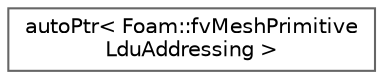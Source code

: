 digraph "Graphical Class Hierarchy"
{
 // LATEX_PDF_SIZE
  bgcolor="transparent";
  edge [fontname=Helvetica,fontsize=10,labelfontname=Helvetica,labelfontsize=10];
  node [fontname=Helvetica,fontsize=10,shape=box,height=0.2,width=0.4];
  rankdir="LR";
  Node0 [id="Node000000",label="autoPtr\< Foam::fvMeshPrimitive\lLduAddressing \>",height=0.2,width=0.4,color="grey40", fillcolor="white", style="filled",URL="$classFoam_1_1autoPtr.html",tooltip=" "];
}

